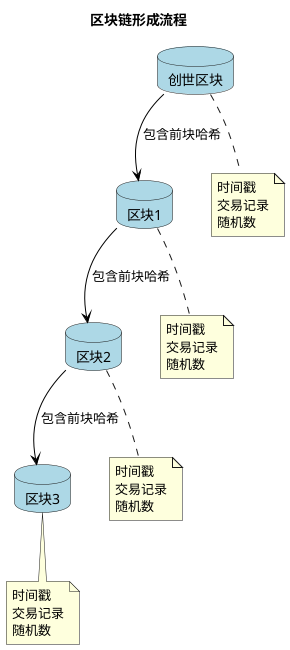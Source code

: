 @startuml blockchain

title 区块链形成流程

database "创世区块" as Genesis #lightblue
database "区块1" as Block1 #lightblue
database "区块2" as Block2 #lightblue
database "区块3" as Block3 #lightblue

Genesis -[#black]-> Block1: 包含前块哈希
Block1 -[#black]-> Block2: 包含前块哈希  
Block2 -[#black]-> Block3: 包含前块哈希

note bottom of Genesis: 时间戳\n交易记录\n随机数
note bottom of Block1: 时间戳\n交易记录\n随机数
note bottom of Block2: 时间戳\n交易记录\n随机数
note bottom of Block3: 时间戳\n交易记录\n随机数

@enduml 